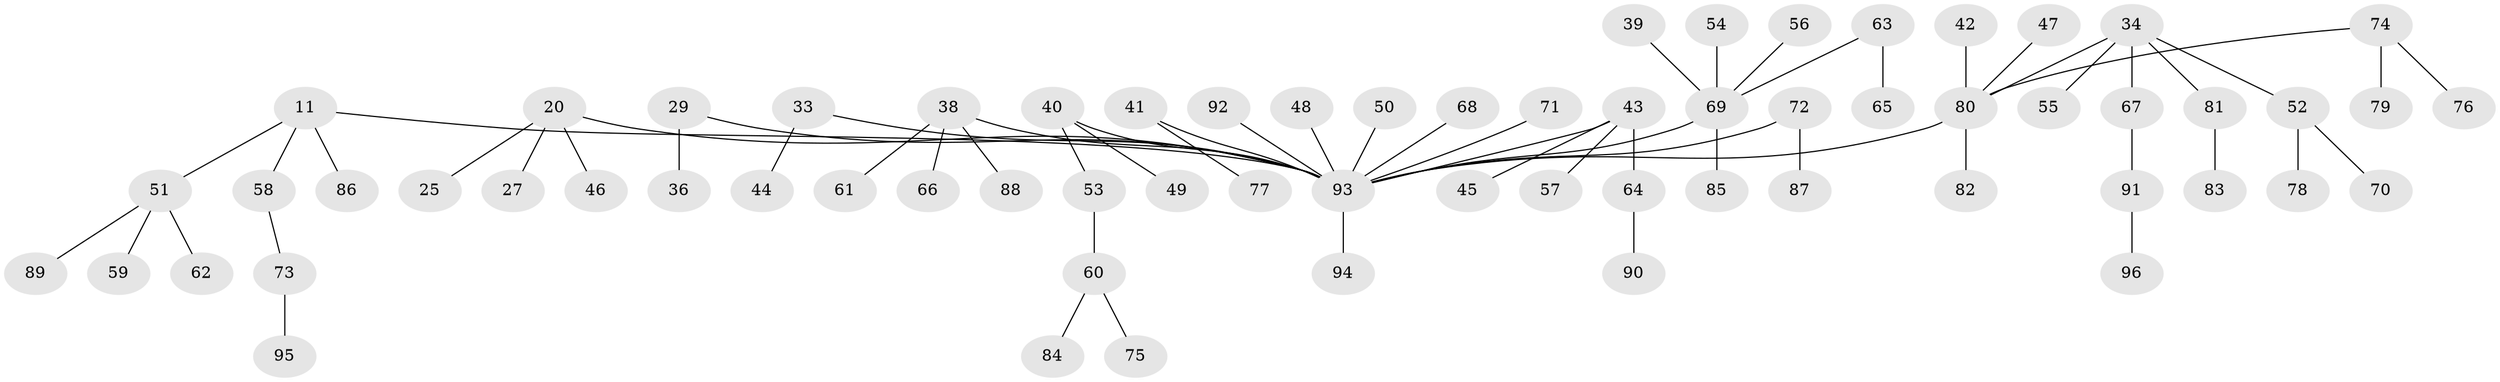 // original degree distribution, {6: 0.03125, 3: 0.1875, 4: 0.08333333333333333, 5: 0.010416666666666666, 1: 0.53125, 2: 0.15625}
// Generated by graph-tools (version 1.1) at 2025/57/03/04/25 21:57:04]
// undirected, 67 vertices, 66 edges
graph export_dot {
graph [start="1"]
  node [color=gray90,style=filled];
  11;
  20 [super="+9+14"];
  25;
  27;
  29;
  33;
  34 [super="+28"];
  36;
  38;
  39;
  40;
  41;
  42;
  43 [super="+19+22"];
  44;
  45;
  46;
  47;
  48;
  49;
  50;
  51;
  52;
  53;
  54;
  55;
  56;
  57;
  58;
  59;
  60;
  61;
  62;
  63;
  64 [super="+30"];
  65;
  66;
  67;
  68;
  69 [super="+37"];
  70;
  71;
  72;
  73;
  74;
  75;
  76;
  77;
  78;
  79;
  80 [super="+31"];
  81;
  82;
  83;
  84;
  85;
  86;
  87;
  88;
  89;
  90;
  91;
  92;
  93 [super="+5+17+32+7"];
  94;
  95;
  96;
  11 -- 51;
  11 -- 58;
  11 -- 86;
  11 -- 93;
  20 -- 27;
  20 -- 46;
  20 -- 25;
  20 -- 93;
  29 -- 36;
  29 -- 93;
  33 -- 44;
  33 -- 93;
  34 -- 52;
  34 -- 81;
  34 -- 67;
  34 -- 55;
  34 -- 80;
  38 -- 61;
  38 -- 66;
  38 -- 88;
  38 -- 93;
  39 -- 69;
  40 -- 49;
  40 -- 53;
  40 -- 93;
  41 -- 77;
  41 -- 93;
  42 -- 80;
  43 -- 45;
  43 -- 57;
  43 -- 93;
  43 -- 64;
  47 -- 80;
  48 -- 93;
  50 -- 93;
  51 -- 59;
  51 -- 62;
  51 -- 89;
  52 -- 70;
  52 -- 78;
  53 -- 60;
  54 -- 69;
  56 -- 69;
  58 -- 73;
  60 -- 75;
  60 -- 84;
  63 -- 65;
  63 -- 69;
  64 -- 90;
  67 -- 91;
  68 -- 93;
  69 -- 85;
  69 -- 93;
  71 -- 93;
  72 -- 87;
  72 -- 93;
  73 -- 95;
  74 -- 76;
  74 -- 79;
  74 -- 80;
  80 -- 82;
  80 -- 93;
  81 -- 83;
  91 -- 96;
  92 -- 93;
  93 -- 94;
}
